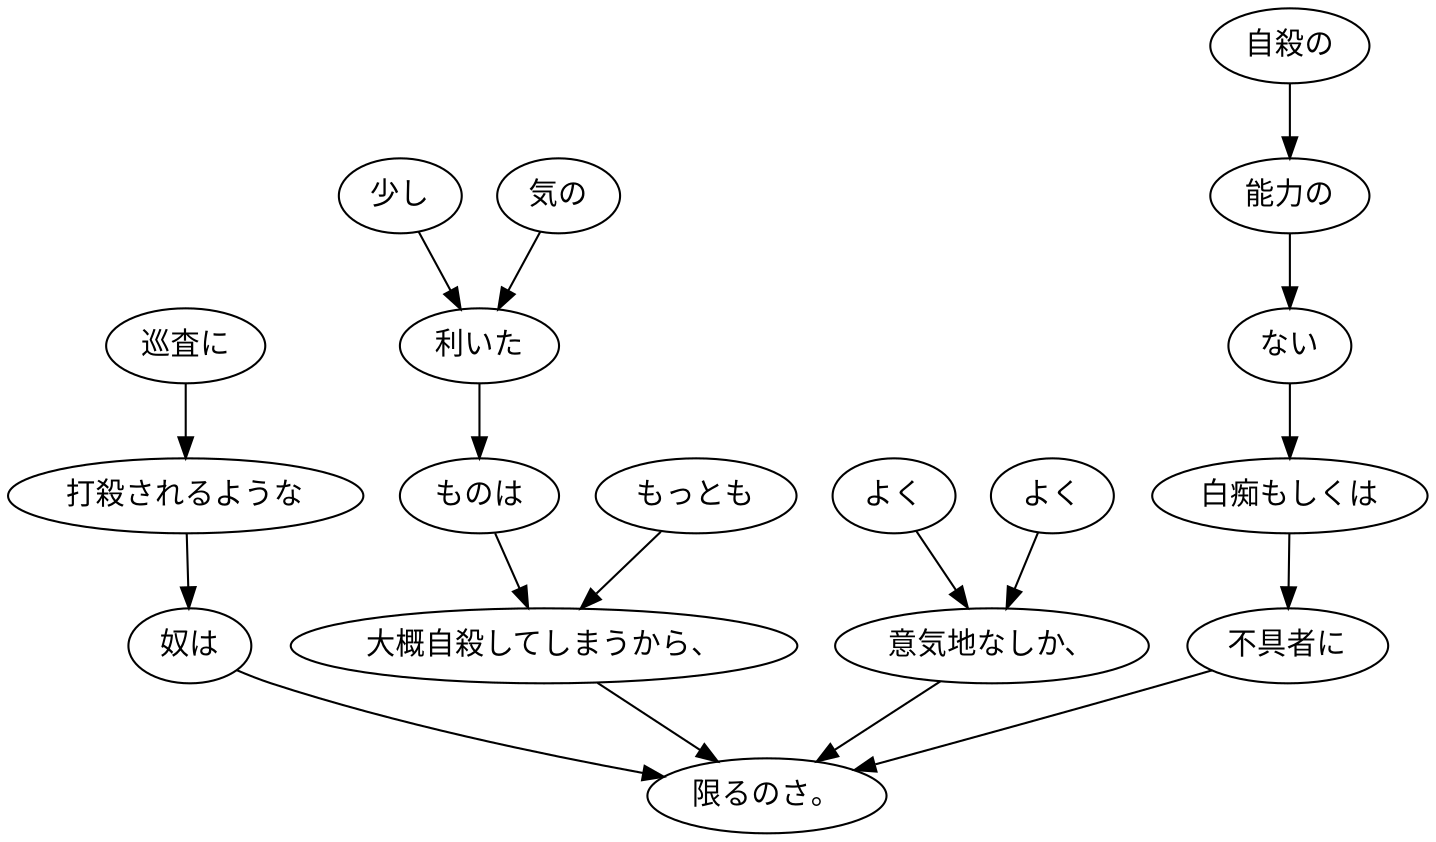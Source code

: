 digraph graph8635 {
	node0 [label="もっとも"];
	node1 [label="少し"];
	node2 [label="気の"];
	node3 [label="利いた"];
	node4 [label="ものは"];
	node5 [label="大概自殺してしまうから、"];
	node6 [label="巡査に"];
	node7 [label="打殺されるような"];
	node8 [label="奴は"];
	node9 [label="よく"];
	node10 [label="よく"];
	node11 [label="意気地なしか、"];
	node12 [label="自殺の"];
	node13 [label="能力の"];
	node14 [label="ない"];
	node15 [label="白痴もしくは"];
	node16 [label="不具者に"];
	node17 [label="限るのさ。"];
	node0 -> node5;
	node1 -> node3;
	node2 -> node3;
	node3 -> node4;
	node4 -> node5;
	node5 -> node17;
	node6 -> node7;
	node7 -> node8;
	node8 -> node17;
	node9 -> node11;
	node10 -> node11;
	node11 -> node17;
	node12 -> node13;
	node13 -> node14;
	node14 -> node15;
	node15 -> node16;
	node16 -> node17;
}
